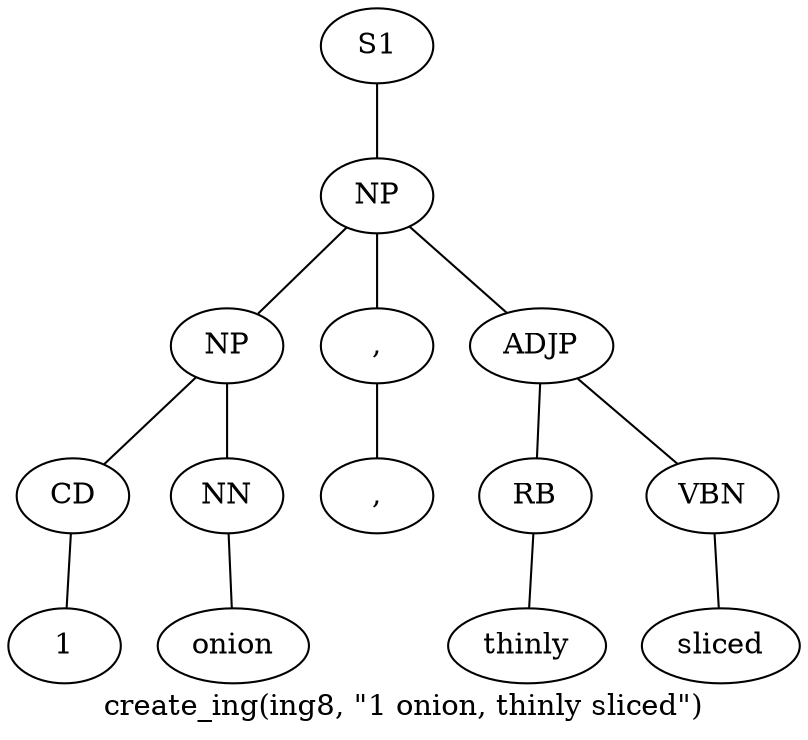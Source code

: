 graph SyntaxGraph {
	label = "create_ing(ing8, \"1 onion, thinly sliced\")";
	Node0 [label="S1"];
	Node1 [label="NP"];
	Node2 [label="NP"];
	Node3 [label="CD"];
	Node4 [label="1"];
	Node5 [label="NN"];
	Node6 [label="onion"];
	Node7 [label=","];
	Node8 [label=","];
	Node9 [label="ADJP"];
	Node10 [label="RB"];
	Node11 [label="thinly"];
	Node12 [label="VBN"];
	Node13 [label="sliced"];

	Node0 -- Node1;
	Node1 -- Node2;
	Node1 -- Node7;
	Node1 -- Node9;
	Node2 -- Node3;
	Node2 -- Node5;
	Node3 -- Node4;
	Node5 -- Node6;
	Node7 -- Node8;
	Node9 -- Node10;
	Node9 -- Node12;
	Node10 -- Node11;
	Node12 -- Node13;
}